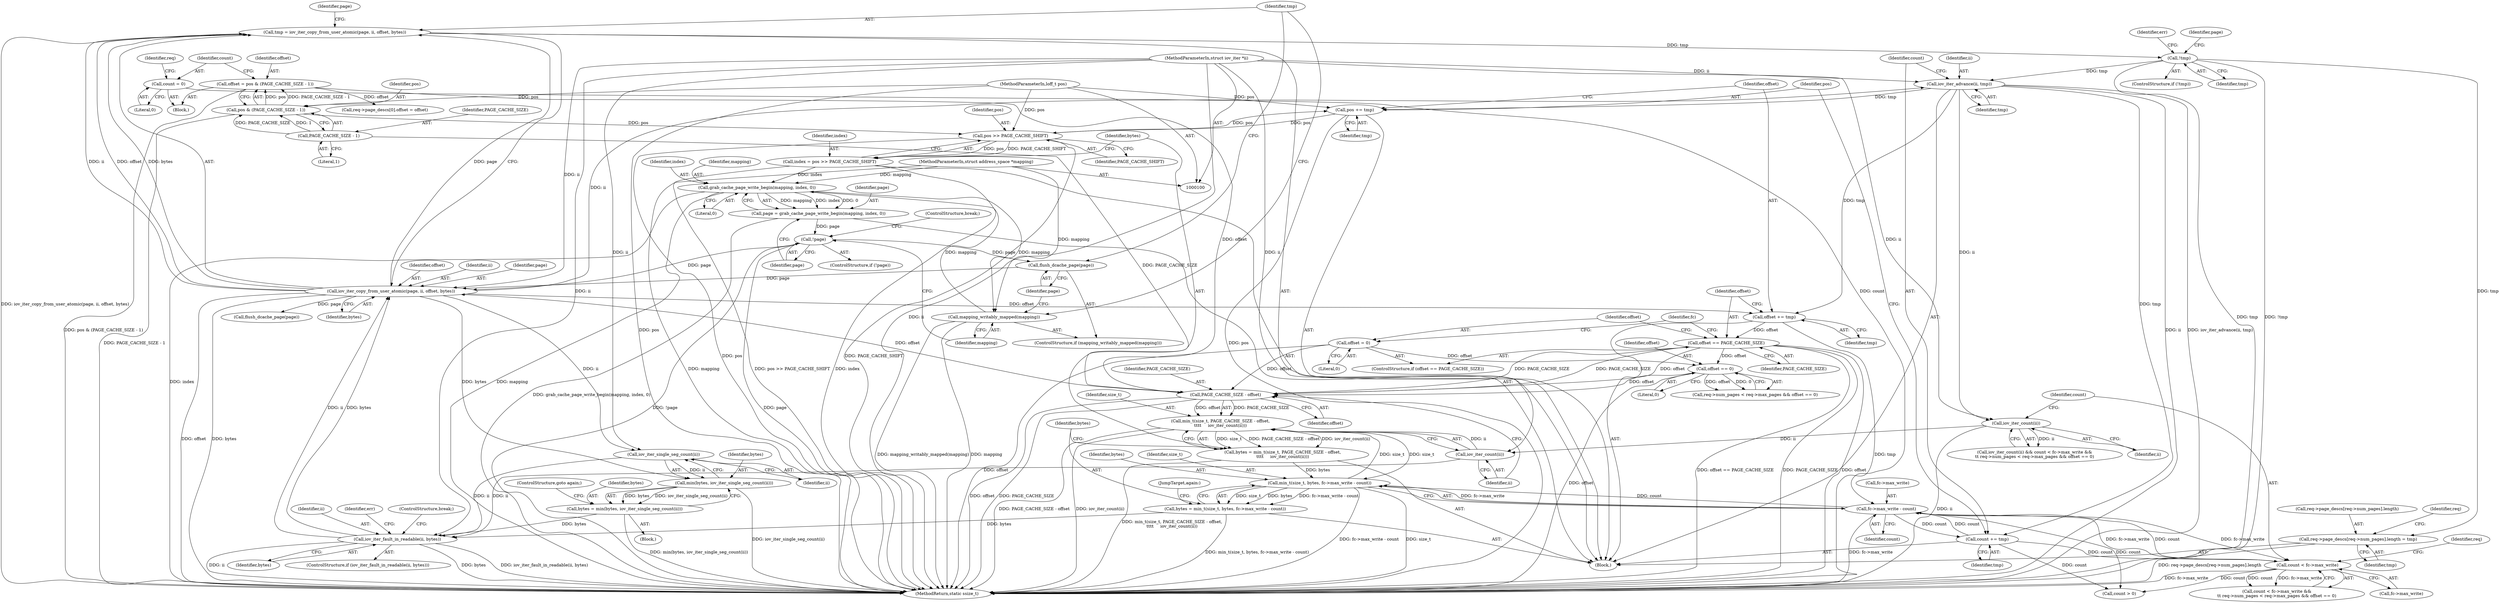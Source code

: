 digraph "0_linux_3ca8138f014a913f98e6ef40e939868e1e9ea876@array" {
"1000237" [label="(Call,req->page_descs[req->num_pages].length = tmp)"];
"1000211" [label="(Call,!tmp)"];
"1000201" [label="(Call,tmp = iov_iter_copy_from_user_atomic(page, ii, offset, bytes))"];
"1000203" [label="(Call,iov_iter_copy_from_user_atomic(page, ii, offset, bytes))"];
"1000193" [label="(Call,!page)"];
"1000186" [label="(Call,page = grab_cache_page_write_begin(mapping, index, 0))"];
"1000188" [label="(Call,grab_cache_page_write_begin(mapping, index, 0))"];
"1000197" [label="(Call,mapping_writably_mapped(mapping))"];
"1000102" [label="(MethodParameterIn,struct address_space *mapping)"];
"1000147" [label="(Call,index = pos >> PAGE_CACHE_SHIFT)"];
"1000149" [label="(Call,pos >> PAGE_CACHE_SHIFT)"];
"1000258" [label="(Call,pos += tmp)"];
"1000252" [label="(Call,iov_iter_advance(ii, tmp))"];
"1000103" [label="(MethodParameterIn,struct iov_iter *ii)"];
"1000104" [label="(MethodParameterIn,loff_t pos)"];
"1000116" [label="(Call,pos & (PAGE_CACHE_SIZE - 1))"];
"1000118" [label="(Call,PAGE_CACHE_SIZE - 1)"];
"1000199" [label="(Call,flush_dcache_page(page))"];
"1000178" [label="(Call,iov_iter_fault_in_readable(ii, bytes))"];
"1000222" [label="(Call,iov_iter_single_seg_count(ii))"];
"1000160" [label="(Call,iov_iter_count(ii))"];
"1000278" [label="(Call,iov_iter_count(ii))"];
"1000218" [label="(Call,bytes = min(bytes, iov_iter_single_seg_count(ii)))"];
"1000220" [label="(Call,min(bytes, iov_iter_single_seg_count(ii)))"];
"1000162" [label="(Call,bytes = min_t(size_t, bytes, fc->max_write - count))"];
"1000164" [label="(Call,min_t(size_t, bytes, fc->max_write - count))"];
"1000155" [label="(Call,min_t(size_t, PAGE_CACHE_SIZE - offset,\n\t\t\t\t     iov_iter_count(ii)))"];
"1000157" [label="(Call,PAGE_CACHE_SIZE - offset)"];
"1000265" [label="(Call,offset == PAGE_CACHE_SIZE)"];
"1000261" [label="(Call,offset += tmp)"];
"1000268" [label="(Call,offset = 0)"];
"1000294" [label="(Call,offset == 0)"];
"1000114" [label="(Call,offset = pos & (PAGE_CACHE_SIZE - 1))"];
"1000153" [label="(Call,bytes = min_t(size_t, PAGE_CACHE_SIZE - offset,\n\t\t\t\t     iov_iter_count(ii)))"];
"1000167" [label="(Call,fc->max_write - count)"];
"1000281" [label="(Call,count < fc->max_write)"];
"1000255" [label="(Call,count += tmp)"];
"1000122" [label="(Call,count = 0)"];
"1000219" [label="(Identifier,bytes)"];
"1000253" [label="(Identifier,ii)"];
"1000264" [label="(ControlStructure,if (offset == PAGE_CACHE_SIZE))"];
"1000211" [label="(Call,!tmp)"];
"1000129" [label="(Identifier,req)"];
"1000119" [label="(Identifier,PAGE_CACHE_SIZE)"];
"1000202" [label="(Identifier,tmp)"];
"1000160" [label="(Call,iov_iter_count(ii))"];
"1000208" [label="(Call,flush_dcache_page(page))"];
"1000105" [label="(Block,)"];
"1000224" [label="(ControlStructure,goto again;)"];
"1000201" [label="(Call,tmp = iov_iter_copy_from_user_atomic(page, ii, offset, bytes))"];
"1000167" [label="(Call,fc->max_write - count)"];
"1000263" [label="(Identifier,tmp)"];
"1000210" [label="(ControlStructure,if (!tmp))"];
"1000155" [label="(Call,min_t(size_t, PAGE_CACHE_SIZE - offset,\n\t\t\t\t     iov_iter_count(ii)))"];
"1000296" [label="(Literal,0)"];
"1000289" [label="(Identifier,req)"];
"1000270" [label="(Literal,0)"];
"1000124" [label="(Literal,0)"];
"1000209" [label="(Identifier,page)"];
"1000177" [label="(ControlStructure,if (iov_iter_fault_in_readable(ii, bytes)))"];
"1000257" [label="(Identifier,tmp)"];
"1000250" [label="(Identifier,req)"];
"1000179" [label="(Identifier,ii)"];
"1000195" [label="(ControlStructure,break;)"];
"1000148" [label="(Identifier,index)"];
"1000154" [label="(Identifier,bytes)"];
"1000151" [label="(Identifier,PAGE_CACHE_SHIFT)"];
"1000193" [label="(Call,!page)"];
"1000269" [label="(Identifier,offset)"];
"1000118" [label="(Call,PAGE_CACHE_SIZE - 1)"];
"1000149" [label="(Call,pos >> PAGE_CACHE_SHIFT)"];
"1000294" [label="(Call,offset == 0)"];
"1000212" [label="(Identifier,tmp)"];
"1000172" [label="(JumpTarget,again:)"];
"1000120" [label="(Literal,1)"];
"1000283" [label="(Call,fc->max_write)"];
"1000115" [label="(Identifier,offset)"];
"1000206" [label="(Identifier,offset)"];
"1000226" [label="(Identifier,err)"];
"1000186" [label="(Call,page = grab_cache_page_write_begin(mapping, index, 0))"];
"1000280" [label="(Call,count < fc->max_write &&\n\t\t req->num_pages < req->max_pages && offset == 0)"];
"1000166" [label="(Identifier,bytes)"];
"1000123" [label="(Identifier,count)"];
"1000299" [label="(Call,count > 0)"];
"1000116" [label="(Call,pos & (PAGE_CACHE_SIZE - 1))"];
"1000133" [label="(Call,req->page_descs[0].offset = offset)"];
"1000259" [label="(Identifier,pos)"];
"1000205" [label="(Identifier,ii)"];
"1000197" [label="(Call,mapping_writably_mapped(mapping))"];
"1000194" [label="(Identifier,page)"];
"1000255" [label="(Call,count += tmp)"];
"1000183" [label="(Identifier,err)"];
"1000267" [label="(Identifier,PAGE_CACHE_SIZE)"];
"1000274" [label="(Identifier,fc)"];
"1000158" [label="(Identifier,PAGE_CACHE_SIZE)"];
"1000254" [label="(Identifier,tmp)"];
"1000165" [label="(Identifier,size_t)"];
"1000282" [label="(Identifier,count)"];
"1000295" [label="(Identifier,offset)"];
"1000286" [label="(Call,req->num_pages < req->max_pages && offset == 0)"];
"1000159" [label="(Identifier,offset)"];
"1000162" [label="(Call,bytes = min_t(size_t, bytes, fc->max_write - count))"];
"1000266" [label="(Identifier,offset)"];
"1000156" [label="(Identifier,size_t)"];
"1000281" [label="(Call,count < fc->max_write)"];
"1000171" [label="(Identifier,count)"];
"1000122" [label="(Call,count = 0)"];
"1000247" [label="(Identifier,tmp)"];
"1000189" [label="(Identifier,mapping)"];
"1000237" [label="(Call,req->page_descs[req->num_pages].length = tmp)"];
"1000260" [label="(Identifier,tmp)"];
"1000147" [label="(Call,index = pos >> PAGE_CACHE_SHIFT)"];
"1000117" [label="(Identifier,pos)"];
"1000215" [label="(Identifier,page)"];
"1000252" [label="(Call,iov_iter_advance(ii, tmp))"];
"1000150" [label="(Identifier,pos)"];
"1000168" [label="(Call,fc->max_write)"];
"1000222" [label="(Call,iov_iter_single_seg_count(ii))"];
"1000187" [label="(Identifier,page)"];
"1000191" [label="(Literal,0)"];
"1000190" [label="(Identifier,index)"];
"1000204" [label="(Identifier,page)"];
"1000164" [label="(Call,min_t(size_t, bytes, fc->max_write - count))"];
"1000153" [label="(Call,bytes = min_t(size_t, PAGE_CACHE_SIZE - offset,\n\t\t\t\t     iov_iter_count(ii)))"];
"1000221" [label="(Identifier,bytes)"];
"1000199" [label="(Call,flush_dcache_page(page))"];
"1000218" [label="(Call,bytes = min(bytes, iov_iter_single_seg_count(ii)))"];
"1000213" [label="(Block,)"];
"1000200" [label="(Identifier,page)"];
"1000161" [label="(Identifier,ii)"];
"1000207" [label="(Identifier,bytes)"];
"1000163" [label="(Identifier,bytes)"];
"1000114" [label="(Call,offset = pos & (PAGE_CACHE_SIZE - 1))"];
"1000265" [label="(Call,offset == PAGE_CACHE_SIZE)"];
"1000268" [label="(Call,offset = 0)"];
"1000203" [label="(Call,iov_iter_copy_from_user_atomic(page, ii, offset, bytes))"];
"1000258" [label="(Call,pos += tmp)"];
"1000262" [label="(Identifier,offset)"];
"1000143" [label="(Block,)"];
"1000103" [label="(MethodParameterIn,struct iov_iter *ii)"];
"1000157" [label="(Call,PAGE_CACHE_SIZE - offset)"];
"1000256" [label="(Identifier,count)"];
"1000180" [label="(Identifier,bytes)"];
"1000104" [label="(MethodParameterIn,loff_t pos)"];
"1000102" [label="(MethodParameterIn,struct address_space *mapping)"];
"1000220" [label="(Call,min(bytes, iov_iter_single_seg_count(ii)))"];
"1000181" [label="(ControlStructure,break;)"];
"1000198" [label="(Identifier,mapping)"];
"1000304" [label="(MethodReturn,static ssize_t)"];
"1000192" [label="(ControlStructure,if (!page))"];
"1000188" [label="(Call,grab_cache_page_write_begin(mapping, index, 0))"];
"1000196" [label="(ControlStructure,if (mapping_writably_mapped(mapping)))"];
"1000223" [label="(Identifier,ii)"];
"1000178" [label="(Call,iov_iter_fault_in_readable(ii, bytes))"];
"1000238" [label="(Call,req->page_descs[req->num_pages].length)"];
"1000261" [label="(Call,offset += tmp)"];
"1000278" [label="(Call,iov_iter_count(ii))"];
"1000279" [label="(Identifier,ii)"];
"1000277" [label="(Call,iov_iter_count(ii) && count < fc->max_write &&\n\t\t req->num_pages < req->max_pages && offset == 0)"];
"1000237" -> "1000143"  [label="AST: "];
"1000237" -> "1000247"  [label="CFG: "];
"1000238" -> "1000237"  [label="AST: "];
"1000247" -> "1000237"  [label="AST: "];
"1000250" -> "1000237"  [label="CFG: "];
"1000237" -> "1000304"  [label="DDG: req->page_descs[req->num_pages].length"];
"1000211" -> "1000237"  [label="DDG: tmp"];
"1000211" -> "1000210"  [label="AST: "];
"1000211" -> "1000212"  [label="CFG: "];
"1000212" -> "1000211"  [label="AST: "];
"1000215" -> "1000211"  [label="CFG: "];
"1000226" -> "1000211"  [label="CFG: "];
"1000211" -> "1000304"  [label="DDG: tmp"];
"1000211" -> "1000304"  [label="DDG: !tmp"];
"1000201" -> "1000211"  [label="DDG: tmp"];
"1000211" -> "1000252"  [label="DDG: tmp"];
"1000201" -> "1000143"  [label="AST: "];
"1000201" -> "1000203"  [label="CFG: "];
"1000202" -> "1000201"  [label="AST: "];
"1000203" -> "1000201"  [label="AST: "];
"1000209" -> "1000201"  [label="CFG: "];
"1000201" -> "1000304"  [label="DDG: iov_iter_copy_from_user_atomic(page, ii, offset, bytes)"];
"1000203" -> "1000201"  [label="DDG: page"];
"1000203" -> "1000201"  [label="DDG: ii"];
"1000203" -> "1000201"  [label="DDG: offset"];
"1000203" -> "1000201"  [label="DDG: bytes"];
"1000203" -> "1000207"  [label="CFG: "];
"1000204" -> "1000203"  [label="AST: "];
"1000205" -> "1000203"  [label="AST: "];
"1000206" -> "1000203"  [label="AST: "];
"1000207" -> "1000203"  [label="AST: "];
"1000203" -> "1000304"  [label="DDG: offset"];
"1000203" -> "1000304"  [label="DDG: bytes"];
"1000193" -> "1000203"  [label="DDG: page"];
"1000199" -> "1000203"  [label="DDG: page"];
"1000178" -> "1000203"  [label="DDG: ii"];
"1000178" -> "1000203"  [label="DDG: bytes"];
"1000103" -> "1000203"  [label="DDG: ii"];
"1000157" -> "1000203"  [label="DDG: offset"];
"1000203" -> "1000208"  [label="DDG: page"];
"1000203" -> "1000220"  [label="DDG: bytes"];
"1000203" -> "1000222"  [label="DDG: ii"];
"1000203" -> "1000252"  [label="DDG: ii"];
"1000203" -> "1000261"  [label="DDG: offset"];
"1000193" -> "1000192"  [label="AST: "];
"1000193" -> "1000194"  [label="CFG: "];
"1000194" -> "1000193"  [label="AST: "];
"1000195" -> "1000193"  [label="CFG: "];
"1000198" -> "1000193"  [label="CFG: "];
"1000193" -> "1000304"  [label="DDG: page"];
"1000193" -> "1000304"  [label="DDG: !page"];
"1000186" -> "1000193"  [label="DDG: page"];
"1000193" -> "1000199"  [label="DDG: page"];
"1000186" -> "1000143"  [label="AST: "];
"1000186" -> "1000188"  [label="CFG: "];
"1000187" -> "1000186"  [label="AST: "];
"1000188" -> "1000186"  [label="AST: "];
"1000194" -> "1000186"  [label="CFG: "];
"1000186" -> "1000304"  [label="DDG: grab_cache_page_write_begin(mapping, index, 0)"];
"1000188" -> "1000186"  [label="DDG: mapping"];
"1000188" -> "1000186"  [label="DDG: index"];
"1000188" -> "1000186"  [label="DDG: 0"];
"1000188" -> "1000191"  [label="CFG: "];
"1000189" -> "1000188"  [label="AST: "];
"1000190" -> "1000188"  [label="AST: "];
"1000191" -> "1000188"  [label="AST: "];
"1000188" -> "1000304"  [label="DDG: index"];
"1000188" -> "1000304"  [label="DDG: mapping"];
"1000197" -> "1000188"  [label="DDG: mapping"];
"1000102" -> "1000188"  [label="DDG: mapping"];
"1000147" -> "1000188"  [label="DDG: index"];
"1000188" -> "1000197"  [label="DDG: mapping"];
"1000197" -> "1000196"  [label="AST: "];
"1000197" -> "1000198"  [label="CFG: "];
"1000198" -> "1000197"  [label="AST: "];
"1000200" -> "1000197"  [label="CFG: "];
"1000202" -> "1000197"  [label="CFG: "];
"1000197" -> "1000304"  [label="DDG: mapping_writably_mapped(mapping)"];
"1000197" -> "1000304"  [label="DDG: mapping"];
"1000102" -> "1000197"  [label="DDG: mapping"];
"1000102" -> "1000100"  [label="AST: "];
"1000102" -> "1000304"  [label="DDG: mapping"];
"1000147" -> "1000143"  [label="AST: "];
"1000147" -> "1000149"  [label="CFG: "];
"1000148" -> "1000147"  [label="AST: "];
"1000149" -> "1000147"  [label="AST: "];
"1000154" -> "1000147"  [label="CFG: "];
"1000147" -> "1000304"  [label="DDG: pos >> PAGE_CACHE_SHIFT"];
"1000147" -> "1000304"  [label="DDG: index"];
"1000149" -> "1000147"  [label="DDG: pos"];
"1000149" -> "1000147"  [label="DDG: PAGE_CACHE_SHIFT"];
"1000149" -> "1000151"  [label="CFG: "];
"1000150" -> "1000149"  [label="AST: "];
"1000151" -> "1000149"  [label="AST: "];
"1000149" -> "1000304"  [label="DDG: pos"];
"1000149" -> "1000304"  [label="DDG: PAGE_CACHE_SHIFT"];
"1000258" -> "1000149"  [label="DDG: pos"];
"1000116" -> "1000149"  [label="DDG: pos"];
"1000104" -> "1000149"  [label="DDG: pos"];
"1000149" -> "1000258"  [label="DDG: pos"];
"1000258" -> "1000143"  [label="AST: "];
"1000258" -> "1000260"  [label="CFG: "];
"1000259" -> "1000258"  [label="AST: "];
"1000260" -> "1000258"  [label="AST: "];
"1000262" -> "1000258"  [label="CFG: "];
"1000258" -> "1000304"  [label="DDG: pos"];
"1000252" -> "1000258"  [label="DDG: tmp"];
"1000104" -> "1000258"  [label="DDG: pos"];
"1000252" -> "1000143"  [label="AST: "];
"1000252" -> "1000254"  [label="CFG: "];
"1000253" -> "1000252"  [label="AST: "];
"1000254" -> "1000252"  [label="AST: "];
"1000256" -> "1000252"  [label="CFG: "];
"1000252" -> "1000304"  [label="DDG: ii"];
"1000252" -> "1000304"  [label="DDG: iov_iter_advance(ii, tmp)"];
"1000103" -> "1000252"  [label="DDG: ii"];
"1000252" -> "1000255"  [label="DDG: tmp"];
"1000252" -> "1000261"  [label="DDG: tmp"];
"1000252" -> "1000278"  [label="DDG: ii"];
"1000103" -> "1000100"  [label="AST: "];
"1000103" -> "1000304"  [label="DDG: ii"];
"1000103" -> "1000160"  [label="DDG: ii"];
"1000103" -> "1000178"  [label="DDG: ii"];
"1000103" -> "1000222"  [label="DDG: ii"];
"1000103" -> "1000278"  [label="DDG: ii"];
"1000104" -> "1000100"  [label="AST: "];
"1000104" -> "1000304"  [label="DDG: pos"];
"1000104" -> "1000116"  [label="DDG: pos"];
"1000116" -> "1000114"  [label="AST: "];
"1000116" -> "1000118"  [label="CFG: "];
"1000117" -> "1000116"  [label="AST: "];
"1000118" -> "1000116"  [label="AST: "];
"1000114" -> "1000116"  [label="CFG: "];
"1000116" -> "1000304"  [label="DDG: PAGE_CACHE_SIZE - 1"];
"1000116" -> "1000114"  [label="DDG: pos"];
"1000116" -> "1000114"  [label="DDG: PAGE_CACHE_SIZE - 1"];
"1000118" -> "1000116"  [label="DDG: PAGE_CACHE_SIZE"];
"1000118" -> "1000116"  [label="DDG: 1"];
"1000118" -> "1000120"  [label="CFG: "];
"1000119" -> "1000118"  [label="AST: "];
"1000120" -> "1000118"  [label="AST: "];
"1000118" -> "1000157"  [label="DDG: PAGE_CACHE_SIZE"];
"1000199" -> "1000196"  [label="AST: "];
"1000199" -> "1000200"  [label="CFG: "];
"1000200" -> "1000199"  [label="AST: "];
"1000202" -> "1000199"  [label="CFG: "];
"1000178" -> "1000177"  [label="AST: "];
"1000178" -> "1000180"  [label="CFG: "];
"1000179" -> "1000178"  [label="AST: "];
"1000180" -> "1000178"  [label="AST: "];
"1000181" -> "1000178"  [label="CFG: "];
"1000183" -> "1000178"  [label="CFG: "];
"1000178" -> "1000304"  [label="DDG: iov_iter_fault_in_readable(ii, bytes)"];
"1000178" -> "1000304"  [label="DDG: ii"];
"1000178" -> "1000304"  [label="DDG: bytes"];
"1000222" -> "1000178"  [label="DDG: ii"];
"1000160" -> "1000178"  [label="DDG: ii"];
"1000218" -> "1000178"  [label="DDG: bytes"];
"1000162" -> "1000178"  [label="DDG: bytes"];
"1000222" -> "1000220"  [label="AST: "];
"1000222" -> "1000223"  [label="CFG: "];
"1000223" -> "1000222"  [label="AST: "];
"1000220" -> "1000222"  [label="CFG: "];
"1000222" -> "1000220"  [label="DDG: ii"];
"1000160" -> "1000155"  [label="AST: "];
"1000160" -> "1000161"  [label="CFG: "];
"1000161" -> "1000160"  [label="AST: "];
"1000155" -> "1000160"  [label="CFG: "];
"1000160" -> "1000155"  [label="DDG: ii"];
"1000278" -> "1000160"  [label="DDG: ii"];
"1000278" -> "1000277"  [label="AST: "];
"1000278" -> "1000279"  [label="CFG: "];
"1000279" -> "1000278"  [label="AST: "];
"1000282" -> "1000278"  [label="CFG: "];
"1000277" -> "1000278"  [label="CFG: "];
"1000278" -> "1000304"  [label="DDG: ii"];
"1000278" -> "1000277"  [label="DDG: ii"];
"1000218" -> "1000213"  [label="AST: "];
"1000218" -> "1000220"  [label="CFG: "];
"1000219" -> "1000218"  [label="AST: "];
"1000220" -> "1000218"  [label="AST: "];
"1000224" -> "1000218"  [label="CFG: "];
"1000218" -> "1000304"  [label="DDG: min(bytes, iov_iter_single_seg_count(ii))"];
"1000220" -> "1000218"  [label="DDG: bytes"];
"1000220" -> "1000218"  [label="DDG: iov_iter_single_seg_count(ii)"];
"1000221" -> "1000220"  [label="AST: "];
"1000220" -> "1000304"  [label="DDG: iov_iter_single_seg_count(ii)"];
"1000162" -> "1000143"  [label="AST: "];
"1000162" -> "1000164"  [label="CFG: "];
"1000163" -> "1000162"  [label="AST: "];
"1000164" -> "1000162"  [label="AST: "];
"1000172" -> "1000162"  [label="CFG: "];
"1000162" -> "1000304"  [label="DDG: min_t(size_t, bytes, fc->max_write - count)"];
"1000164" -> "1000162"  [label="DDG: size_t"];
"1000164" -> "1000162"  [label="DDG: bytes"];
"1000164" -> "1000162"  [label="DDG: fc->max_write - count"];
"1000164" -> "1000167"  [label="CFG: "];
"1000165" -> "1000164"  [label="AST: "];
"1000166" -> "1000164"  [label="AST: "];
"1000167" -> "1000164"  [label="AST: "];
"1000164" -> "1000304"  [label="DDG: fc->max_write - count"];
"1000164" -> "1000304"  [label="DDG: size_t"];
"1000164" -> "1000155"  [label="DDG: size_t"];
"1000155" -> "1000164"  [label="DDG: size_t"];
"1000153" -> "1000164"  [label="DDG: bytes"];
"1000167" -> "1000164"  [label="DDG: fc->max_write"];
"1000167" -> "1000164"  [label="DDG: count"];
"1000155" -> "1000153"  [label="AST: "];
"1000156" -> "1000155"  [label="AST: "];
"1000157" -> "1000155"  [label="AST: "];
"1000153" -> "1000155"  [label="CFG: "];
"1000155" -> "1000304"  [label="DDG: PAGE_CACHE_SIZE - offset"];
"1000155" -> "1000304"  [label="DDG: iov_iter_count(ii)"];
"1000155" -> "1000153"  [label="DDG: size_t"];
"1000155" -> "1000153"  [label="DDG: PAGE_CACHE_SIZE - offset"];
"1000155" -> "1000153"  [label="DDG: iov_iter_count(ii)"];
"1000157" -> "1000155"  [label="DDG: PAGE_CACHE_SIZE"];
"1000157" -> "1000155"  [label="DDG: offset"];
"1000157" -> "1000159"  [label="CFG: "];
"1000158" -> "1000157"  [label="AST: "];
"1000159" -> "1000157"  [label="AST: "];
"1000161" -> "1000157"  [label="CFG: "];
"1000157" -> "1000304"  [label="DDG: offset"];
"1000157" -> "1000304"  [label="DDG: PAGE_CACHE_SIZE"];
"1000265" -> "1000157"  [label="DDG: PAGE_CACHE_SIZE"];
"1000265" -> "1000157"  [label="DDG: offset"];
"1000268" -> "1000157"  [label="DDG: offset"];
"1000294" -> "1000157"  [label="DDG: offset"];
"1000114" -> "1000157"  [label="DDG: offset"];
"1000157" -> "1000265"  [label="DDG: PAGE_CACHE_SIZE"];
"1000265" -> "1000264"  [label="AST: "];
"1000265" -> "1000267"  [label="CFG: "];
"1000266" -> "1000265"  [label="AST: "];
"1000267" -> "1000265"  [label="AST: "];
"1000269" -> "1000265"  [label="CFG: "];
"1000274" -> "1000265"  [label="CFG: "];
"1000265" -> "1000304"  [label="DDG: offset == PAGE_CACHE_SIZE"];
"1000265" -> "1000304"  [label="DDG: PAGE_CACHE_SIZE"];
"1000265" -> "1000304"  [label="DDG: offset"];
"1000261" -> "1000265"  [label="DDG: offset"];
"1000265" -> "1000294"  [label="DDG: offset"];
"1000261" -> "1000143"  [label="AST: "];
"1000261" -> "1000263"  [label="CFG: "];
"1000262" -> "1000261"  [label="AST: "];
"1000263" -> "1000261"  [label="AST: "];
"1000266" -> "1000261"  [label="CFG: "];
"1000261" -> "1000304"  [label="DDG: tmp"];
"1000268" -> "1000264"  [label="AST: "];
"1000268" -> "1000270"  [label="CFG: "];
"1000269" -> "1000268"  [label="AST: "];
"1000270" -> "1000268"  [label="AST: "];
"1000274" -> "1000268"  [label="CFG: "];
"1000268" -> "1000304"  [label="DDG: offset"];
"1000268" -> "1000294"  [label="DDG: offset"];
"1000294" -> "1000286"  [label="AST: "];
"1000294" -> "1000296"  [label="CFG: "];
"1000295" -> "1000294"  [label="AST: "];
"1000296" -> "1000294"  [label="AST: "];
"1000286" -> "1000294"  [label="CFG: "];
"1000294" -> "1000304"  [label="DDG: offset"];
"1000294" -> "1000286"  [label="DDG: offset"];
"1000294" -> "1000286"  [label="DDG: 0"];
"1000114" -> "1000105"  [label="AST: "];
"1000115" -> "1000114"  [label="AST: "];
"1000123" -> "1000114"  [label="CFG: "];
"1000114" -> "1000304"  [label="DDG: pos & (PAGE_CACHE_SIZE - 1)"];
"1000114" -> "1000133"  [label="DDG: offset"];
"1000153" -> "1000143"  [label="AST: "];
"1000154" -> "1000153"  [label="AST: "];
"1000163" -> "1000153"  [label="CFG: "];
"1000153" -> "1000304"  [label="DDG: min_t(size_t, PAGE_CACHE_SIZE - offset,\n\t\t\t\t     iov_iter_count(ii))"];
"1000167" -> "1000171"  [label="CFG: "];
"1000168" -> "1000167"  [label="AST: "];
"1000171" -> "1000167"  [label="AST: "];
"1000167" -> "1000304"  [label="DDG: fc->max_write"];
"1000281" -> "1000167"  [label="DDG: fc->max_write"];
"1000281" -> "1000167"  [label="DDG: count"];
"1000122" -> "1000167"  [label="DDG: count"];
"1000255" -> "1000167"  [label="DDG: count"];
"1000167" -> "1000255"  [label="DDG: count"];
"1000167" -> "1000281"  [label="DDG: fc->max_write"];
"1000167" -> "1000299"  [label="DDG: count"];
"1000281" -> "1000280"  [label="AST: "];
"1000281" -> "1000283"  [label="CFG: "];
"1000282" -> "1000281"  [label="AST: "];
"1000283" -> "1000281"  [label="AST: "];
"1000289" -> "1000281"  [label="CFG: "];
"1000280" -> "1000281"  [label="CFG: "];
"1000281" -> "1000304"  [label="DDG: fc->max_write"];
"1000281" -> "1000280"  [label="DDG: count"];
"1000281" -> "1000280"  [label="DDG: fc->max_write"];
"1000255" -> "1000281"  [label="DDG: count"];
"1000281" -> "1000299"  [label="DDG: count"];
"1000255" -> "1000143"  [label="AST: "];
"1000255" -> "1000257"  [label="CFG: "];
"1000256" -> "1000255"  [label="AST: "];
"1000257" -> "1000255"  [label="AST: "];
"1000259" -> "1000255"  [label="CFG: "];
"1000255" -> "1000299"  [label="DDG: count"];
"1000122" -> "1000105"  [label="AST: "];
"1000122" -> "1000124"  [label="CFG: "];
"1000123" -> "1000122"  [label="AST: "];
"1000124" -> "1000122"  [label="AST: "];
"1000129" -> "1000122"  [label="CFG: "];
}

